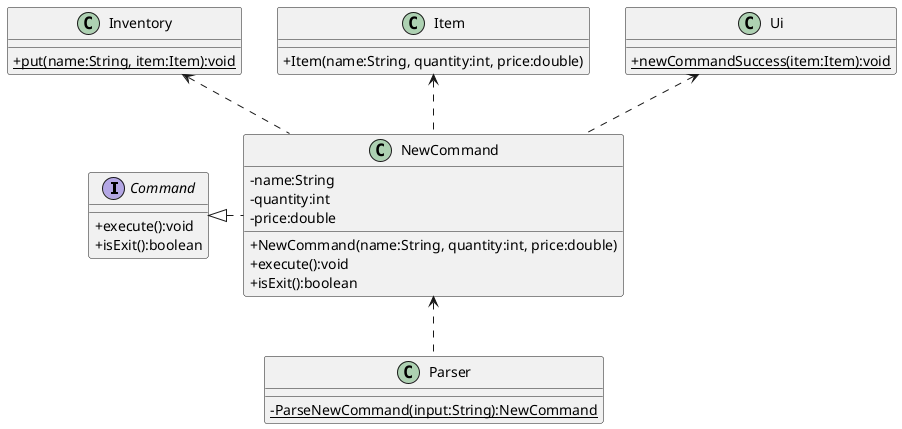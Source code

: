 @startuml
'https://plantuml.com/class-diagram
skinparam classAttributeIconSize 0

abstract class Command
class Inventory
class Item
class NewCommand
class Parser
class Ui

Command <|. NewCommand
Item <.. NewCommand
Ui <.. NewCommand
Inventory <.. NewCommand
NewCommand <.. Parser

interface Command {
    +execute():void
    +isExit():boolean
}

class NewCommand {
    -name:String
    -quantity:int
    -price:double
    +NewCommand(name:String, quantity:int, price:double)
    +execute():void
    +isExit():boolean
}

class Item {
    +Item(name:String, quantity:int, price:double)
}

class Inventory {
    {static}+put(name:String, item:Item):void
}

class Ui {
    {static}+newCommandSuccess(item:Item):void
}

class Parser {
    {static}-ParseNewCommand(input:String):NewCommand
}

@enduml

@startuml
hide footbox
participant ":Parser" as Parser #f5e3a9
participant ":NewCommand" as NewCommand #cbf7f4
participant "Inventory" as Inventory <<class>>
participant "Ui" as Ui <<class>>

Parser -> NewCommand : execute()
activate NewCommand #cbf7f4

NewCommand -> Item ** : new Item(name:String, quantity:int, price:double)
activate Item
Item --> NewCommand : :Item
deactivate Item

NewCommand -> Inventory : put(name:String, item:Item)
activate Inventory
Inventory --> NewCommand
deactivate Inventory

NewCommand -> Ui : newCommandSuccess(item:Item)
activate Ui
Ui --> NewCommand
deactivate Ui

NewCommand --> Parser
deactivate NewCommand #cbf7f4
@enduml
